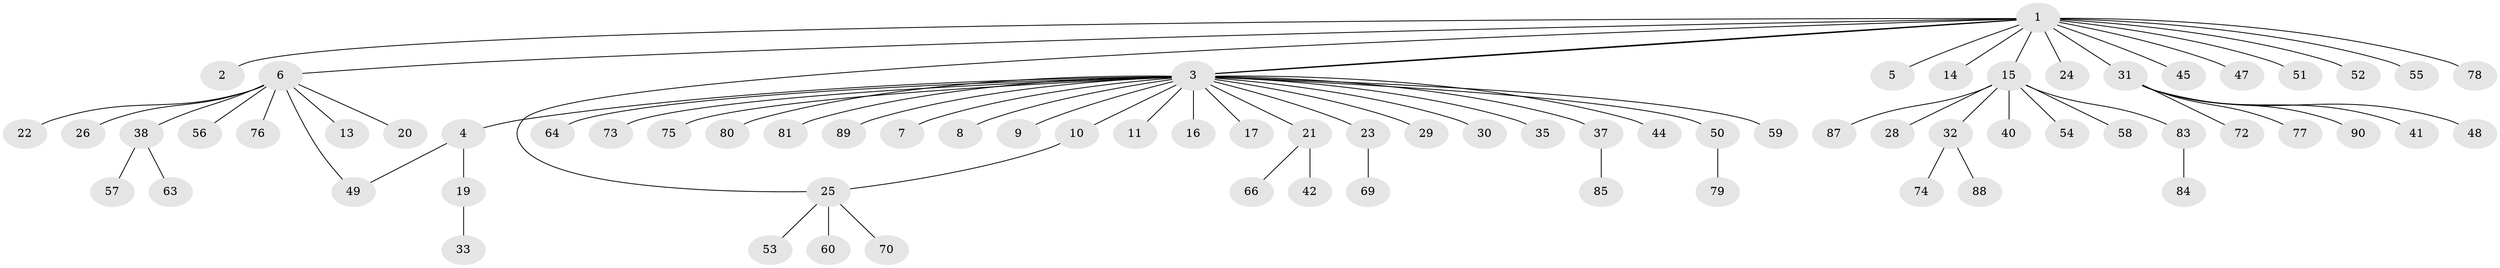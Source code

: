 // Generated by graph-tools (version 1.1) at 2025/51/02/27/25 19:51:56]
// undirected, 74 vertices, 76 edges
graph export_dot {
graph [start="1"]
  node [color=gray90,style=filled];
  1 [super="+27"];
  2 [super="+18"];
  3 [super="+43"];
  4;
  5;
  6 [super="+12"];
  7 [super="+68"];
  8;
  9;
  10;
  11;
  13;
  14;
  15 [super="+82"];
  16;
  17;
  19 [super="+86"];
  20;
  21 [super="+71"];
  22;
  23;
  24;
  25 [super="+36"];
  26;
  28 [super="+46"];
  29;
  30;
  31 [super="+34"];
  32 [super="+67"];
  33;
  35;
  37;
  38 [super="+39"];
  40;
  41 [super="+62"];
  42;
  44;
  45;
  47;
  48;
  49 [super="+65"];
  50;
  51;
  52;
  53;
  54;
  55;
  56;
  57;
  58;
  59;
  60 [super="+61"];
  63;
  64;
  66;
  69;
  70;
  72;
  73;
  74;
  75;
  76;
  77;
  78;
  79;
  80;
  81;
  83;
  84;
  85;
  87;
  88;
  89;
  90;
  1 -- 2;
  1 -- 3;
  1 -- 3;
  1 -- 5;
  1 -- 6;
  1 -- 14;
  1 -- 15;
  1 -- 24;
  1 -- 25;
  1 -- 31;
  1 -- 47;
  1 -- 51;
  1 -- 55;
  1 -- 52;
  1 -- 45;
  1 -- 78;
  3 -- 4;
  3 -- 7;
  3 -- 8;
  3 -- 9;
  3 -- 10;
  3 -- 11;
  3 -- 16;
  3 -- 17;
  3 -- 21;
  3 -- 23;
  3 -- 29;
  3 -- 30;
  3 -- 35;
  3 -- 37;
  3 -- 44;
  3 -- 50;
  3 -- 59;
  3 -- 64;
  3 -- 73;
  3 -- 75;
  3 -- 80;
  3 -- 81;
  3 -- 89;
  4 -- 19;
  4 -- 49;
  6 -- 13;
  6 -- 20;
  6 -- 22;
  6 -- 38;
  6 -- 49;
  6 -- 56;
  6 -- 76;
  6 -- 26;
  10 -- 25;
  15 -- 28;
  15 -- 32;
  15 -- 40;
  15 -- 54;
  15 -- 58;
  15 -- 83;
  15 -- 87;
  19 -- 33;
  21 -- 42;
  21 -- 66;
  23 -- 69;
  25 -- 53;
  25 -- 60;
  25 -- 70;
  31 -- 41;
  31 -- 77;
  31 -- 90;
  31 -- 48;
  31 -- 72;
  32 -- 74;
  32 -- 88;
  37 -- 85;
  38 -- 63;
  38 -- 57;
  50 -- 79;
  83 -- 84;
}
